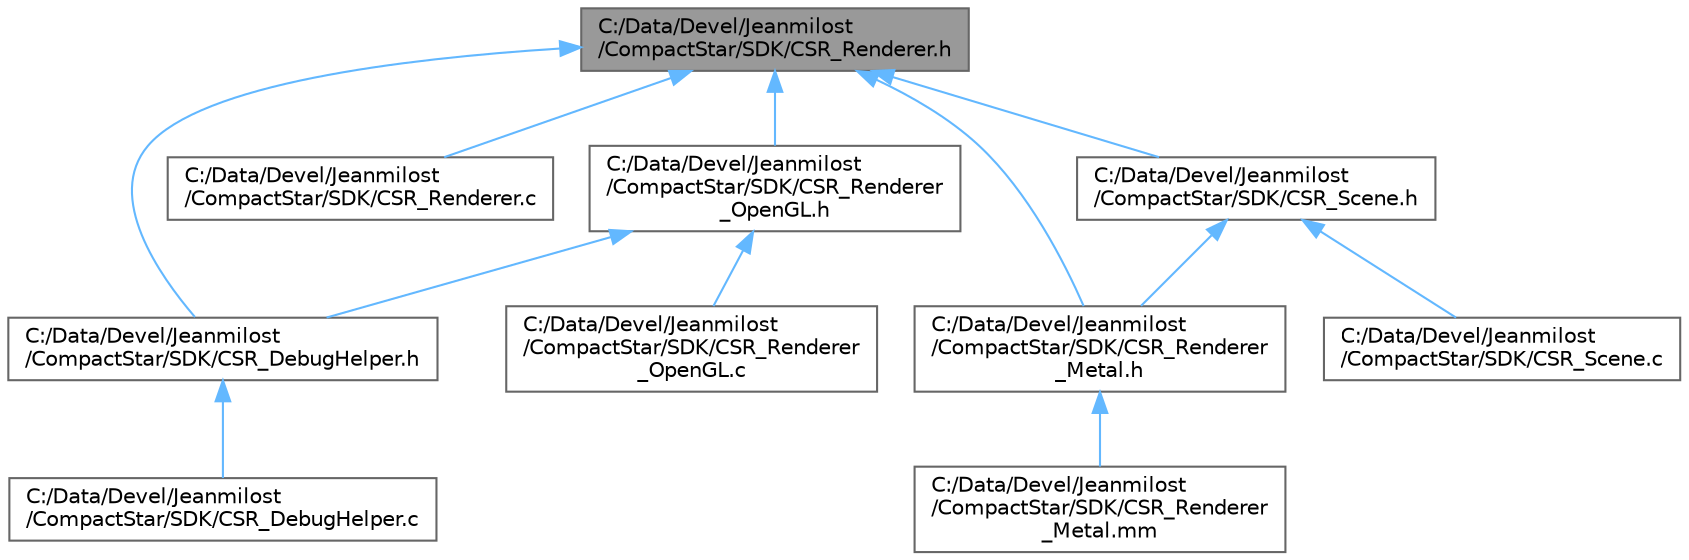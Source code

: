 digraph "C:/Data/Devel/Jeanmilost/CompactStar/SDK/CSR_Renderer.h"
{
 // LATEX_PDF_SIZE
  bgcolor="transparent";
  edge [fontname=Helvetica,fontsize=10,labelfontname=Helvetica,labelfontsize=10];
  node [fontname=Helvetica,fontsize=10,shape=box,height=0.2,width=0.4];
  Node1 [id="Node000001",label="C:/Data/Devel/Jeanmilost\l/CompactStar/SDK/CSR_Renderer.h",height=0.2,width=0.4,color="gray40", fillcolor="grey60", style="filled", fontcolor="black",tooltip=" "];
  Node1 -> Node2 [id="edge1_Node000001_Node000002",dir="back",color="steelblue1",style="solid",tooltip=" "];
  Node2 [id="Node000002",label="C:/Data/Devel/Jeanmilost\l/CompactStar/SDK/CSR_DebugHelper.h",height=0.2,width=0.4,color="grey40", fillcolor="white", style="filled",URL="$_c_s_r___debug_helper_8h.html",tooltip=" "];
  Node2 -> Node3 [id="edge2_Node000002_Node000003",dir="back",color="steelblue1",style="solid",tooltip=" "];
  Node3 [id="Node000003",label="C:/Data/Devel/Jeanmilost\l/CompactStar/SDK/CSR_DebugHelper.c",height=0.2,width=0.4,color="grey40", fillcolor="white", style="filled",URL="$_c_s_r___debug_helper_8c.html",tooltip=" "];
  Node1 -> Node4 [id="edge3_Node000001_Node000004",dir="back",color="steelblue1",style="solid",tooltip=" "];
  Node4 [id="Node000004",label="C:/Data/Devel/Jeanmilost\l/CompactStar/SDK/CSR_Renderer.c",height=0.2,width=0.4,color="grey40", fillcolor="white", style="filled",URL="$_c_s_r___renderer_8c.html",tooltip=" "];
  Node1 -> Node5 [id="edge4_Node000001_Node000005",dir="back",color="steelblue1",style="solid",tooltip=" "];
  Node5 [id="Node000005",label="C:/Data/Devel/Jeanmilost\l/CompactStar/SDK/CSR_Renderer\l_Metal.h",height=0.2,width=0.4,color="grey40", fillcolor="white", style="filled",URL="$_c_s_r___renderer___metal_8h.html",tooltip=" "];
  Node5 -> Node6 [id="edge5_Node000005_Node000006",dir="back",color="steelblue1",style="solid",tooltip=" "];
  Node6 [id="Node000006",label="C:/Data/Devel/Jeanmilost\l/CompactStar/SDK/CSR_Renderer\l_Metal.mm",height=0.2,width=0.4,color="grey40", fillcolor="white", style="filled",URL="$_c_s_r___renderer___metal_8mm.html",tooltip=" "];
  Node1 -> Node7 [id="edge6_Node000001_Node000007",dir="back",color="steelblue1",style="solid",tooltip=" "];
  Node7 [id="Node000007",label="C:/Data/Devel/Jeanmilost\l/CompactStar/SDK/CSR_Renderer\l_OpenGL.h",height=0.2,width=0.4,color="grey40", fillcolor="white", style="filled",URL="$_c_s_r___renderer___open_g_l_8h.html",tooltip=" "];
  Node7 -> Node2 [id="edge7_Node000007_Node000002",dir="back",color="steelblue1",style="solid",tooltip=" "];
  Node7 -> Node8 [id="edge8_Node000007_Node000008",dir="back",color="steelblue1",style="solid",tooltip=" "];
  Node8 [id="Node000008",label="C:/Data/Devel/Jeanmilost\l/CompactStar/SDK/CSR_Renderer\l_OpenGL.c",height=0.2,width=0.4,color="grey40", fillcolor="white", style="filled",URL="$_c_s_r___renderer___open_g_l_8c.html",tooltip=" "];
  Node1 -> Node9 [id="edge9_Node000001_Node000009",dir="back",color="steelblue1",style="solid",tooltip=" "];
  Node9 [id="Node000009",label="C:/Data/Devel/Jeanmilost\l/CompactStar/SDK/CSR_Scene.h",height=0.2,width=0.4,color="grey40", fillcolor="white", style="filled",URL="$_c_s_r___scene_8h.html",tooltip=" "];
  Node9 -> Node5 [id="edge10_Node000009_Node000005",dir="back",color="steelblue1",style="solid",tooltip=" "];
  Node9 -> Node10 [id="edge11_Node000009_Node000010",dir="back",color="steelblue1",style="solid",tooltip=" "];
  Node10 [id="Node000010",label="C:/Data/Devel/Jeanmilost\l/CompactStar/SDK/CSR_Scene.c",height=0.2,width=0.4,color="grey40", fillcolor="white", style="filled",URL="$_c_s_r___scene_8c.html",tooltip=" "];
}
